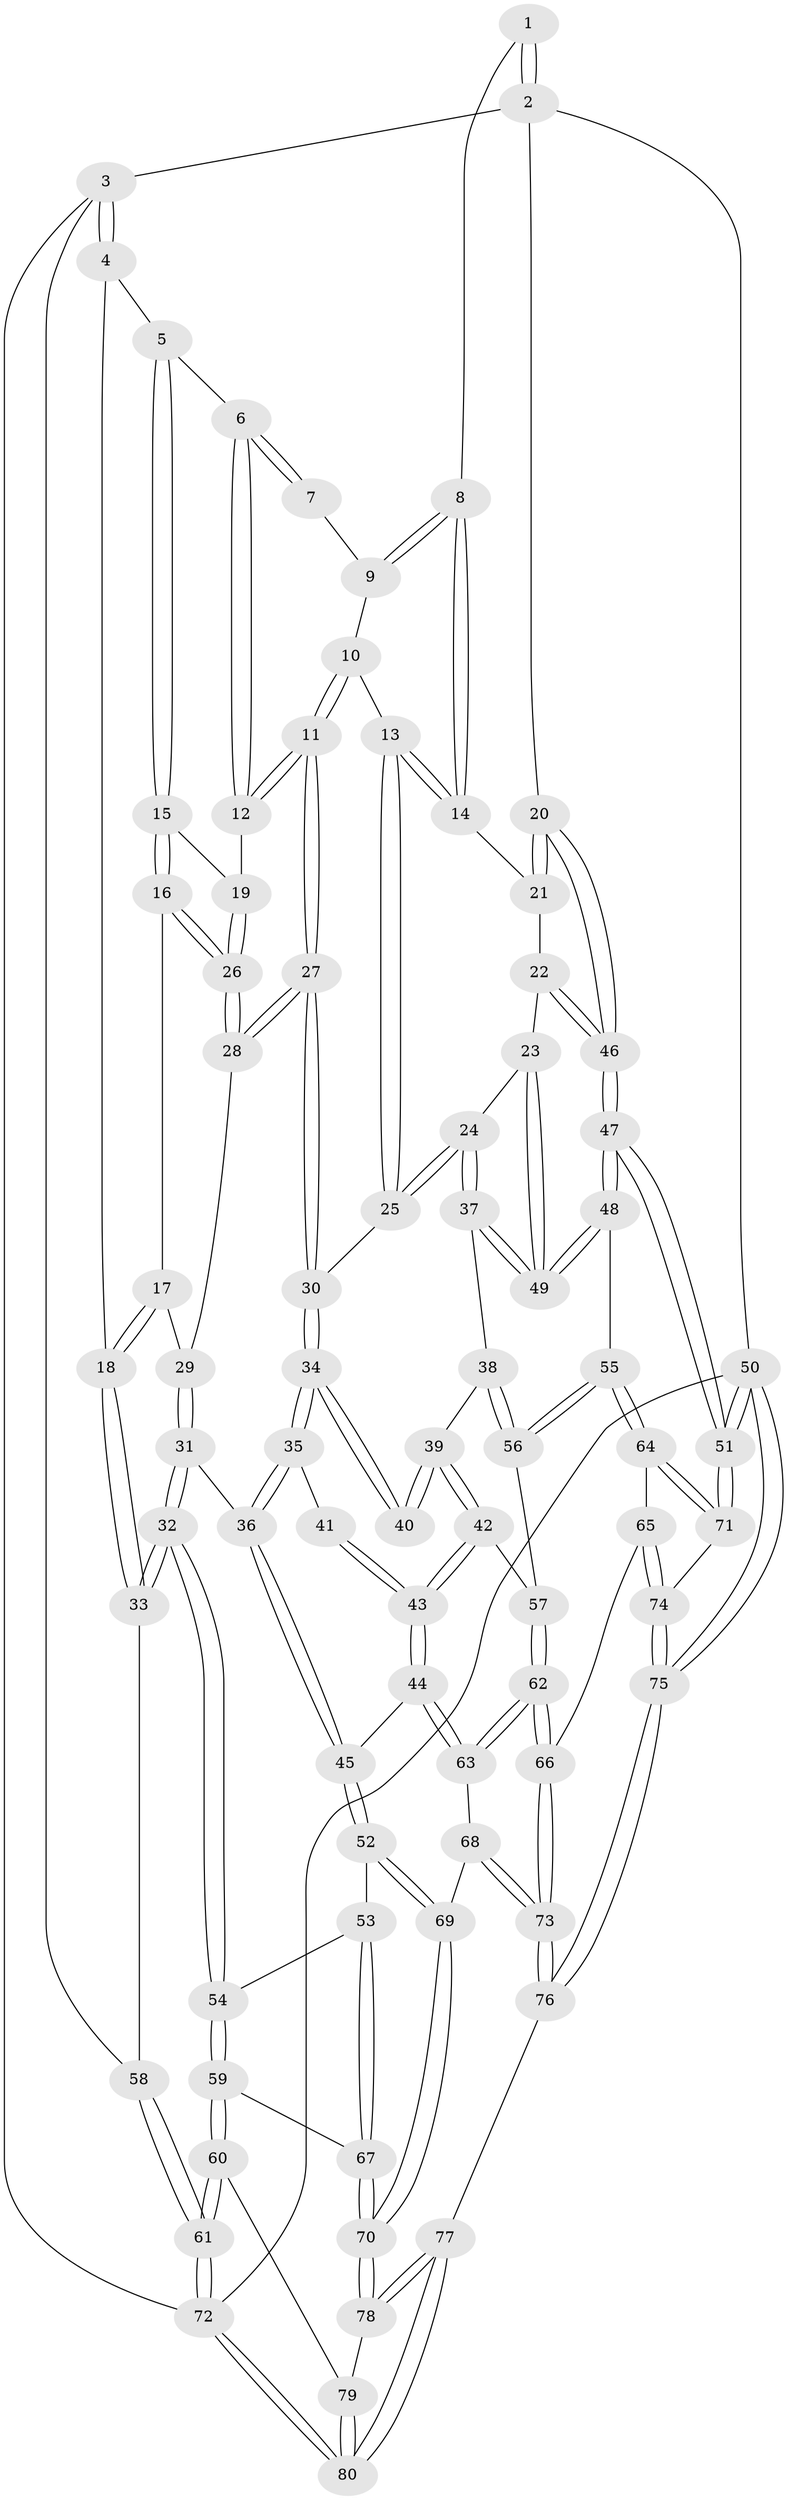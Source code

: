 // coarse degree distribution, {3: 0.2708333333333333, 6: 0.10416666666666667, 4: 0.375, 5: 0.22916666666666666, 2: 0.020833333333333332}
// Generated by graph-tools (version 1.1) at 2025/24/03/03/25 07:24:39]
// undirected, 80 vertices, 197 edges
graph export_dot {
graph [start="1"]
  node [color=gray90,style=filled];
  1 [pos="+0.9493514681026602+0"];
  2 [pos="+1+0"];
  3 [pos="+0+0"];
  4 [pos="+0.26492066769197964+0"];
  5 [pos="+0.2800845315721615+0"];
  6 [pos="+0.4741385852217359+0"];
  7 [pos="+0.6179380987790888+0"];
  8 [pos="+0.8431744653354386+0.12284264737990477"];
  9 [pos="+0.6338911785135413+0"];
  10 [pos="+0.7111600665915785+0.08264193851554645"];
  11 [pos="+0.5731040644925028+0.2339591021227402"];
  12 [pos="+0.5115015730076011+0.10243422245050829"];
  13 [pos="+0.7919755800187085+0.19729740057492615"];
  14 [pos="+0.8435400976652073+0.12471466347924542"];
  15 [pos="+0.261489270635109+0.09759837376553575"];
  16 [pos="+0.243250958675952+0.1613592717735201"];
  17 [pos="+0.20917013102766369+0.21087818378142553"];
  18 [pos="+0.02451611473946127+0.38685575552295987"];
  19 [pos="+0.37819571211721+0.1969068651778178"];
  20 [pos="+1+0"];
  21 [pos="+0.9113813529290528+0.11801562962514177"];
  22 [pos="+1+0.3121758018737608"];
  23 [pos="+1+0.3130767514695426"];
  24 [pos="+0.8516418601451997+0.34091945526924455"];
  25 [pos="+0.7739721165901206+0.267891679183356"];
  26 [pos="+0.3574611496694138+0.2460034730548546"];
  27 [pos="+0.578361879132756+0.24872034980770236"];
  28 [pos="+0.3588345948185277+0.26141560372047973"];
  29 [pos="+0.34821294187176904+0.28623381990692753"];
  30 [pos="+0.5943046130813988+0.27534039569275964"];
  31 [pos="+0.32776521620161914+0.4270462534922087"];
  32 [pos="+0.16965791192295057+0.48212778011213764"];
  33 [pos="+0.024512842905977487+0.3868596875082236"];
  34 [pos="+0.5896995303001191+0.28581257695496504"];
  35 [pos="+0.4448810216021943+0.3970505679627336"];
  36 [pos="+0.3725393104814006+0.4321714690094083"];
  37 [pos="+0.8325185476387295+0.4210926013585518"];
  38 [pos="+0.7686885513772204+0.4960992530604527"];
  39 [pos="+0.6572109762431394+0.5044786266088801"];
  40 [pos="+0.618555444235473+0.4172360295823185"];
  41 [pos="+0.5360232689812565+0.47230650477904357"];
  42 [pos="+0.6019046382015816+0.5806022765754719"];
  43 [pos="+0.5556512526704076+0.6086069691086505"];
  44 [pos="+0.546714048837506+0.6164848882424815"];
  45 [pos="+0.5173822383400278+0.6182125143242243"];
  46 [pos="+1+0.3039008521691455"];
  47 [pos="+1+0.617949874329947"];
  48 [pos="+0.9605947226213031+0.6015689457047291"];
  49 [pos="+0.9382103758845156+0.5493899441250422"];
  50 [pos="+1+1"];
  51 [pos="+1+0.9278979823991923"];
  52 [pos="+0.49118337787612004+0.6399967780438454"];
  53 [pos="+0.24705521213456105+0.5951459640917817"];
  54 [pos="+0.1789675019534801+0.5226577482175749"];
  55 [pos="+0.8861993175820645+0.6560073946336338"];
  56 [pos="+0.8000759641814806+0.6163081871367394"];
  57 [pos="+0.7442549870800538+0.6515354777569855"];
  58 [pos="+0+0.36960580743431876"];
  59 [pos="+0.08909592920246219+0.7982344234787341"];
  60 [pos="+0.06749789947605345+0.8344071269837615"];
  61 [pos="+0+1"];
  62 [pos="+0.7008958517014902+0.7744877785529011"];
  63 [pos="+0.609751457181294+0.7216736409362394"];
  64 [pos="+0.8837473102835112+0.731045481398882"];
  65 [pos="+0.8344652419715941+0.7838875897456045"];
  66 [pos="+0.7013746764300047+0.7754179869122771"];
  67 [pos="+0.3243367257027529+0.7454799627365262"];
  68 [pos="+0.5435024417627046+0.8020598107587708"];
  69 [pos="+0.39674862628156804+0.7948760915143332"];
  70 [pos="+0.38568733798660504+0.8036567165868383"];
  71 [pos="+1+0.8868066783619651"];
  72 [pos="+0+1"];
  73 [pos="+0.6493169191966561+0.9719772041070693"];
  74 [pos="+0.8649737887962696+0.9159744990894132"];
  75 [pos="+0.6568910097719984+1"];
  76 [pos="+0.6453237224806686+1"];
  77 [pos="+0.5728701723065596+1"];
  78 [pos="+0.3823938689876471+0.8222289866433119"];
  79 [pos="+0.29172252615516014+0.8771951277705178"];
  80 [pos="+0.1827225148082646+1"];
  1 -- 2;
  1 -- 2;
  1 -- 8;
  2 -- 3;
  2 -- 20;
  2 -- 50;
  3 -- 4;
  3 -- 4;
  3 -- 58;
  3 -- 72;
  4 -- 5;
  4 -- 18;
  5 -- 6;
  5 -- 15;
  5 -- 15;
  6 -- 7;
  6 -- 7;
  6 -- 12;
  6 -- 12;
  7 -- 9;
  8 -- 9;
  8 -- 9;
  8 -- 14;
  8 -- 14;
  9 -- 10;
  10 -- 11;
  10 -- 11;
  10 -- 13;
  11 -- 12;
  11 -- 12;
  11 -- 27;
  11 -- 27;
  12 -- 19;
  13 -- 14;
  13 -- 14;
  13 -- 25;
  13 -- 25;
  14 -- 21;
  15 -- 16;
  15 -- 16;
  15 -- 19;
  16 -- 17;
  16 -- 26;
  16 -- 26;
  17 -- 18;
  17 -- 18;
  17 -- 29;
  18 -- 33;
  18 -- 33;
  19 -- 26;
  19 -- 26;
  20 -- 21;
  20 -- 21;
  20 -- 46;
  20 -- 46;
  21 -- 22;
  22 -- 23;
  22 -- 46;
  22 -- 46;
  23 -- 24;
  23 -- 49;
  23 -- 49;
  24 -- 25;
  24 -- 25;
  24 -- 37;
  24 -- 37;
  25 -- 30;
  26 -- 28;
  26 -- 28;
  27 -- 28;
  27 -- 28;
  27 -- 30;
  27 -- 30;
  28 -- 29;
  29 -- 31;
  29 -- 31;
  30 -- 34;
  30 -- 34;
  31 -- 32;
  31 -- 32;
  31 -- 36;
  32 -- 33;
  32 -- 33;
  32 -- 54;
  32 -- 54;
  33 -- 58;
  34 -- 35;
  34 -- 35;
  34 -- 40;
  34 -- 40;
  35 -- 36;
  35 -- 36;
  35 -- 41;
  36 -- 45;
  36 -- 45;
  37 -- 38;
  37 -- 49;
  37 -- 49;
  38 -- 39;
  38 -- 56;
  38 -- 56;
  39 -- 40;
  39 -- 40;
  39 -- 42;
  39 -- 42;
  41 -- 43;
  41 -- 43;
  42 -- 43;
  42 -- 43;
  42 -- 57;
  43 -- 44;
  43 -- 44;
  44 -- 45;
  44 -- 63;
  44 -- 63;
  45 -- 52;
  45 -- 52;
  46 -- 47;
  46 -- 47;
  47 -- 48;
  47 -- 48;
  47 -- 51;
  47 -- 51;
  48 -- 49;
  48 -- 49;
  48 -- 55;
  50 -- 51;
  50 -- 51;
  50 -- 75;
  50 -- 75;
  50 -- 72;
  51 -- 71;
  51 -- 71;
  52 -- 53;
  52 -- 69;
  52 -- 69;
  53 -- 54;
  53 -- 67;
  53 -- 67;
  54 -- 59;
  54 -- 59;
  55 -- 56;
  55 -- 56;
  55 -- 64;
  55 -- 64;
  56 -- 57;
  57 -- 62;
  57 -- 62;
  58 -- 61;
  58 -- 61;
  59 -- 60;
  59 -- 60;
  59 -- 67;
  60 -- 61;
  60 -- 61;
  60 -- 79;
  61 -- 72;
  61 -- 72;
  62 -- 63;
  62 -- 63;
  62 -- 66;
  62 -- 66;
  63 -- 68;
  64 -- 65;
  64 -- 71;
  64 -- 71;
  65 -- 66;
  65 -- 74;
  65 -- 74;
  66 -- 73;
  66 -- 73;
  67 -- 70;
  67 -- 70;
  68 -- 69;
  68 -- 73;
  68 -- 73;
  69 -- 70;
  69 -- 70;
  70 -- 78;
  70 -- 78;
  71 -- 74;
  72 -- 80;
  72 -- 80;
  73 -- 76;
  73 -- 76;
  74 -- 75;
  74 -- 75;
  75 -- 76;
  75 -- 76;
  76 -- 77;
  77 -- 78;
  77 -- 78;
  77 -- 80;
  77 -- 80;
  78 -- 79;
  79 -- 80;
  79 -- 80;
}
